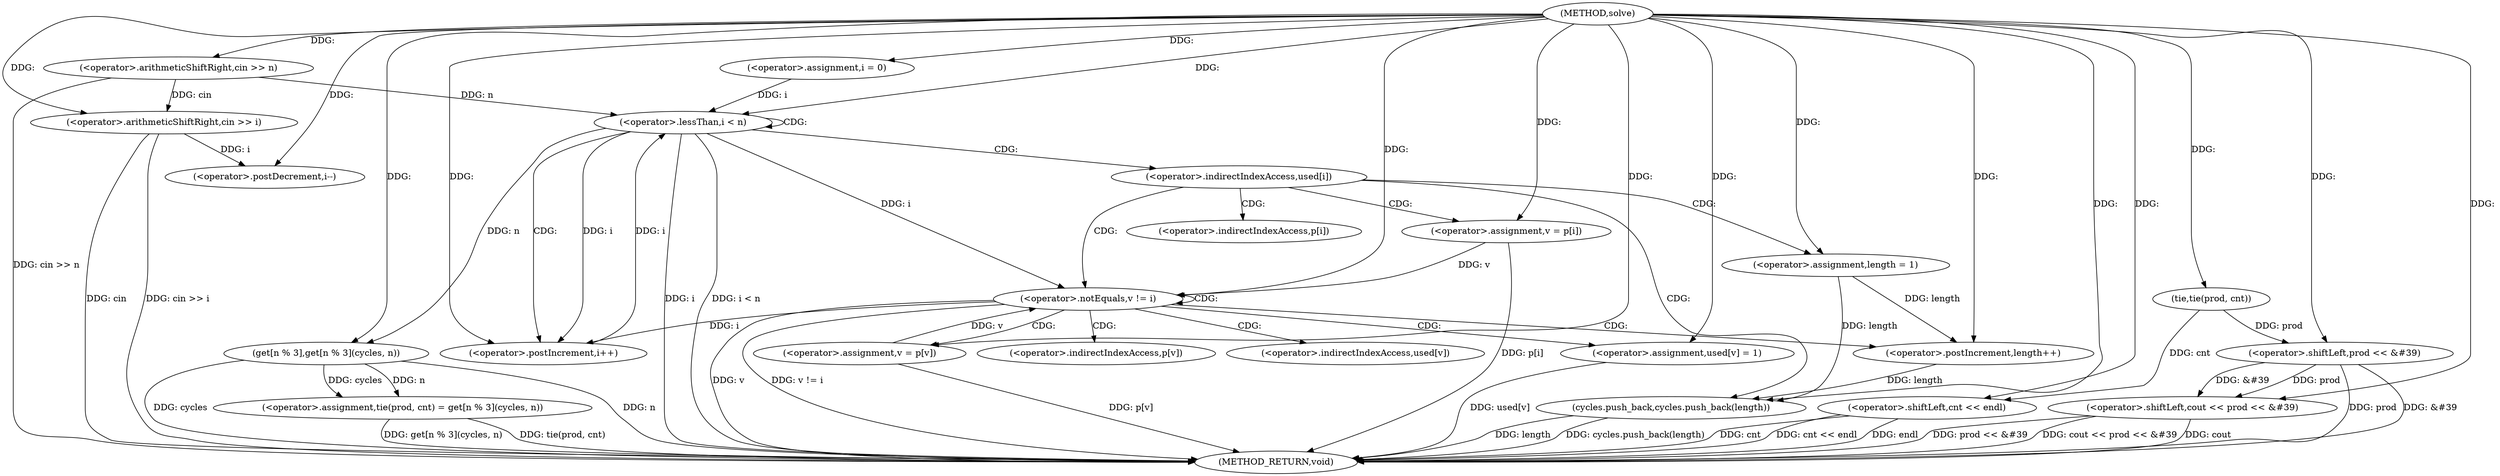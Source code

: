 digraph "solve" {  
"1000473" [label = "(METHOD,solve)" ]
"1000556" [label = "(METHOD_RETURN,void)" ]
"1000476" [label = "(<operator>.arithmeticShiftRight,cin >> n)" ]
"1000538" [label = "(<operator>.assignment,tie(prod, cnt) = get[n % 3](cycles, n))" ]
"1000545" [label = "(<operator>.shiftLeft,cout << prod << &#39)" ]
"1000553" [label = "(<operator>.shiftLeft,cnt << endl)" ]
"1000482" [label = "(<operator>.arithmeticShiftRight,cin >> i)" ]
"1000485" [label = "(<operator>.postDecrement,i--)" ]
"1000491" [label = "(<operator>.assignment,i = 0)" ]
"1000494" [label = "(<operator>.lessThan,i < n)" ]
"1000497" [label = "(<operator>.postIncrement,i++)" ]
"1000507" [label = "(<operator>.assignment,length = 1)" ]
"1000533" [label = "(cycles.push_back,cycles.push_back(length))" ]
"1000539" [label = "(tie,tie(prod, cnt))" ]
"1000542" [label = "(get[n % 3],get[n % 3](cycles, n))" ]
"1000547" [label = "(<operator>.shiftLeft,prod << &#39)" ]
"1000512" [label = "(<operator>.assignment,v = p[i])" ]
"1000517" [label = "(<operator>.notEquals,v != i)" ]
"1000520" [label = "(<operator>.assignment,v = p[v])" ]
"1000526" [label = "(<operator>.assignment,used[v] = 1)" ]
"1000531" [label = "(<operator>.postIncrement,length++)" ]
"1000501" [label = "(<operator>.indirectIndexAccess,used[i])" ]
"1000514" [label = "(<operator>.indirectIndexAccess,p[i])" ]
"1000522" [label = "(<operator>.indirectIndexAccess,p[v])" ]
"1000527" [label = "(<operator>.indirectIndexAccess,used[v])" ]
  "1000476" -> "1000556"  [ label = "DDG: cin >> n"] 
  "1000482" -> "1000556"  [ label = "DDG: cin"] 
  "1000482" -> "1000556"  [ label = "DDG: cin >> i"] 
  "1000494" -> "1000556"  [ label = "DDG: i"] 
  "1000494" -> "1000556"  [ label = "DDG: i < n"] 
  "1000538" -> "1000556"  [ label = "DDG: tie(prod, cnt)"] 
  "1000542" -> "1000556"  [ label = "DDG: cycles"] 
  "1000542" -> "1000556"  [ label = "DDG: n"] 
  "1000538" -> "1000556"  [ label = "DDG: get[n % 3](cycles, n)"] 
  "1000547" -> "1000556"  [ label = "DDG: prod"] 
  "1000547" -> "1000556"  [ label = "DDG: &#39"] 
  "1000545" -> "1000556"  [ label = "DDG: prod << &#39"] 
  "1000545" -> "1000556"  [ label = "DDG: cout << prod << &#39"] 
  "1000553" -> "1000556"  [ label = "DDG: cnt"] 
  "1000553" -> "1000556"  [ label = "DDG: cnt << endl"] 
  "1000512" -> "1000556"  [ label = "DDG: p[i]"] 
  "1000517" -> "1000556"  [ label = "DDG: v"] 
  "1000517" -> "1000556"  [ label = "DDG: v != i"] 
  "1000533" -> "1000556"  [ label = "DDG: length"] 
  "1000533" -> "1000556"  [ label = "DDG: cycles.push_back(length)"] 
  "1000526" -> "1000556"  [ label = "DDG: used[v]"] 
  "1000520" -> "1000556"  [ label = "DDG: p[v]"] 
  "1000553" -> "1000556"  [ label = "DDG: endl"] 
  "1000545" -> "1000556"  [ label = "DDG: cout"] 
  "1000542" -> "1000538"  [ label = "DDG: n"] 
  "1000542" -> "1000538"  [ label = "DDG: cycles"] 
  "1000473" -> "1000476"  [ label = "DDG: "] 
  "1000473" -> "1000491"  [ label = "DDG: "] 
  "1000473" -> "1000545"  [ label = "DDG: "] 
  "1000547" -> "1000545"  [ label = "DDG: prod"] 
  "1000547" -> "1000545"  [ label = "DDG: &#39"] 
  "1000539" -> "1000553"  [ label = "DDG: cnt"] 
  "1000473" -> "1000553"  [ label = "DDG: "] 
  "1000476" -> "1000482"  [ label = "DDG: cin"] 
  "1000473" -> "1000482"  [ label = "DDG: "] 
  "1000482" -> "1000485"  [ label = "DDG: i"] 
  "1000473" -> "1000485"  [ label = "DDG: "] 
  "1000491" -> "1000494"  [ label = "DDG: i"] 
  "1000497" -> "1000494"  [ label = "DDG: i"] 
  "1000473" -> "1000494"  [ label = "DDG: "] 
  "1000476" -> "1000494"  [ label = "DDG: n"] 
  "1000494" -> "1000497"  [ label = "DDG: i"] 
  "1000517" -> "1000497"  [ label = "DDG: i"] 
  "1000473" -> "1000497"  [ label = "DDG: "] 
  "1000473" -> "1000507"  [ label = "DDG: "] 
  "1000473" -> "1000539"  [ label = "DDG: "] 
  "1000473" -> "1000542"  [ label = "DDG: "] 
  "1000494" -> "1000542"  [ label = "DDG: n"] 
  "1000539" -> "1000547"  [ label = "DDG: prod"] 
  "1000473" -> "1000547"  [ label = "DDG: "] 
  "1000507" -> "1000533"  [ label = "DDG: length"] 
  "1000531" -> "1000533"  [ label = "DDG: length"] 
  "1000473" -> "1000533"  [ label = "DDG: "] 
  "1000473" -> "1000512"  [ label = "DDG: "] 
  "1000512" -> "1000517"  [ label = "DDG: v"] 
  "1000520" -> "1000517"  [ label = "DDG: v"] 
  "1000473" -> "1000517"  [ label = "DDG: "] 
  "1000494" -> "1000517"  [ label = "DDG: i"] 
  "1000473" -> "1000520"  [ label = "DDG: "] 
  "1000473" -> "1000526"  [ label = "DDG: "] 
  "1000507" -> "1000531"  [ label = "DDG: length"] 
  "1000473" -> "1000531"  [ label = "DDG: "] 
  "1000494" -> "1000497"  [ label = "CDG: "] 
  "1000494" -> "1000501"  [ label = "CDG: "] 
  "1000494" -> "1000494"  [ label = "CDG: "] 
  "1000501" -> "1000512"  [ label = "CDG: "] 
  "1000501" -> "1000514"  [ label = "CDG: "] 
  "1000501" -> "1000517"  [ label = "CDG: "] 
  "1000501" -> "1000507"  [ label = "CDG: "] 
  "1000501" -> "1000533"  [ label = "CDG: "] 
  "1000517" -> "1000517"  [ label = "CDG: "] 
  "1000517" -> "1000520"  [ label = "CDG: "] 
  "1000517" -> "1000531"  [ label = "CDG: "] 
  "1000517" -> "1000526"  [ label = "CDG: "] 
  "1000517" -> "1000522"  [ label = "CDG: "] 
  "1000517" -> "1000527"  [ label = "CDG: "] 
}
